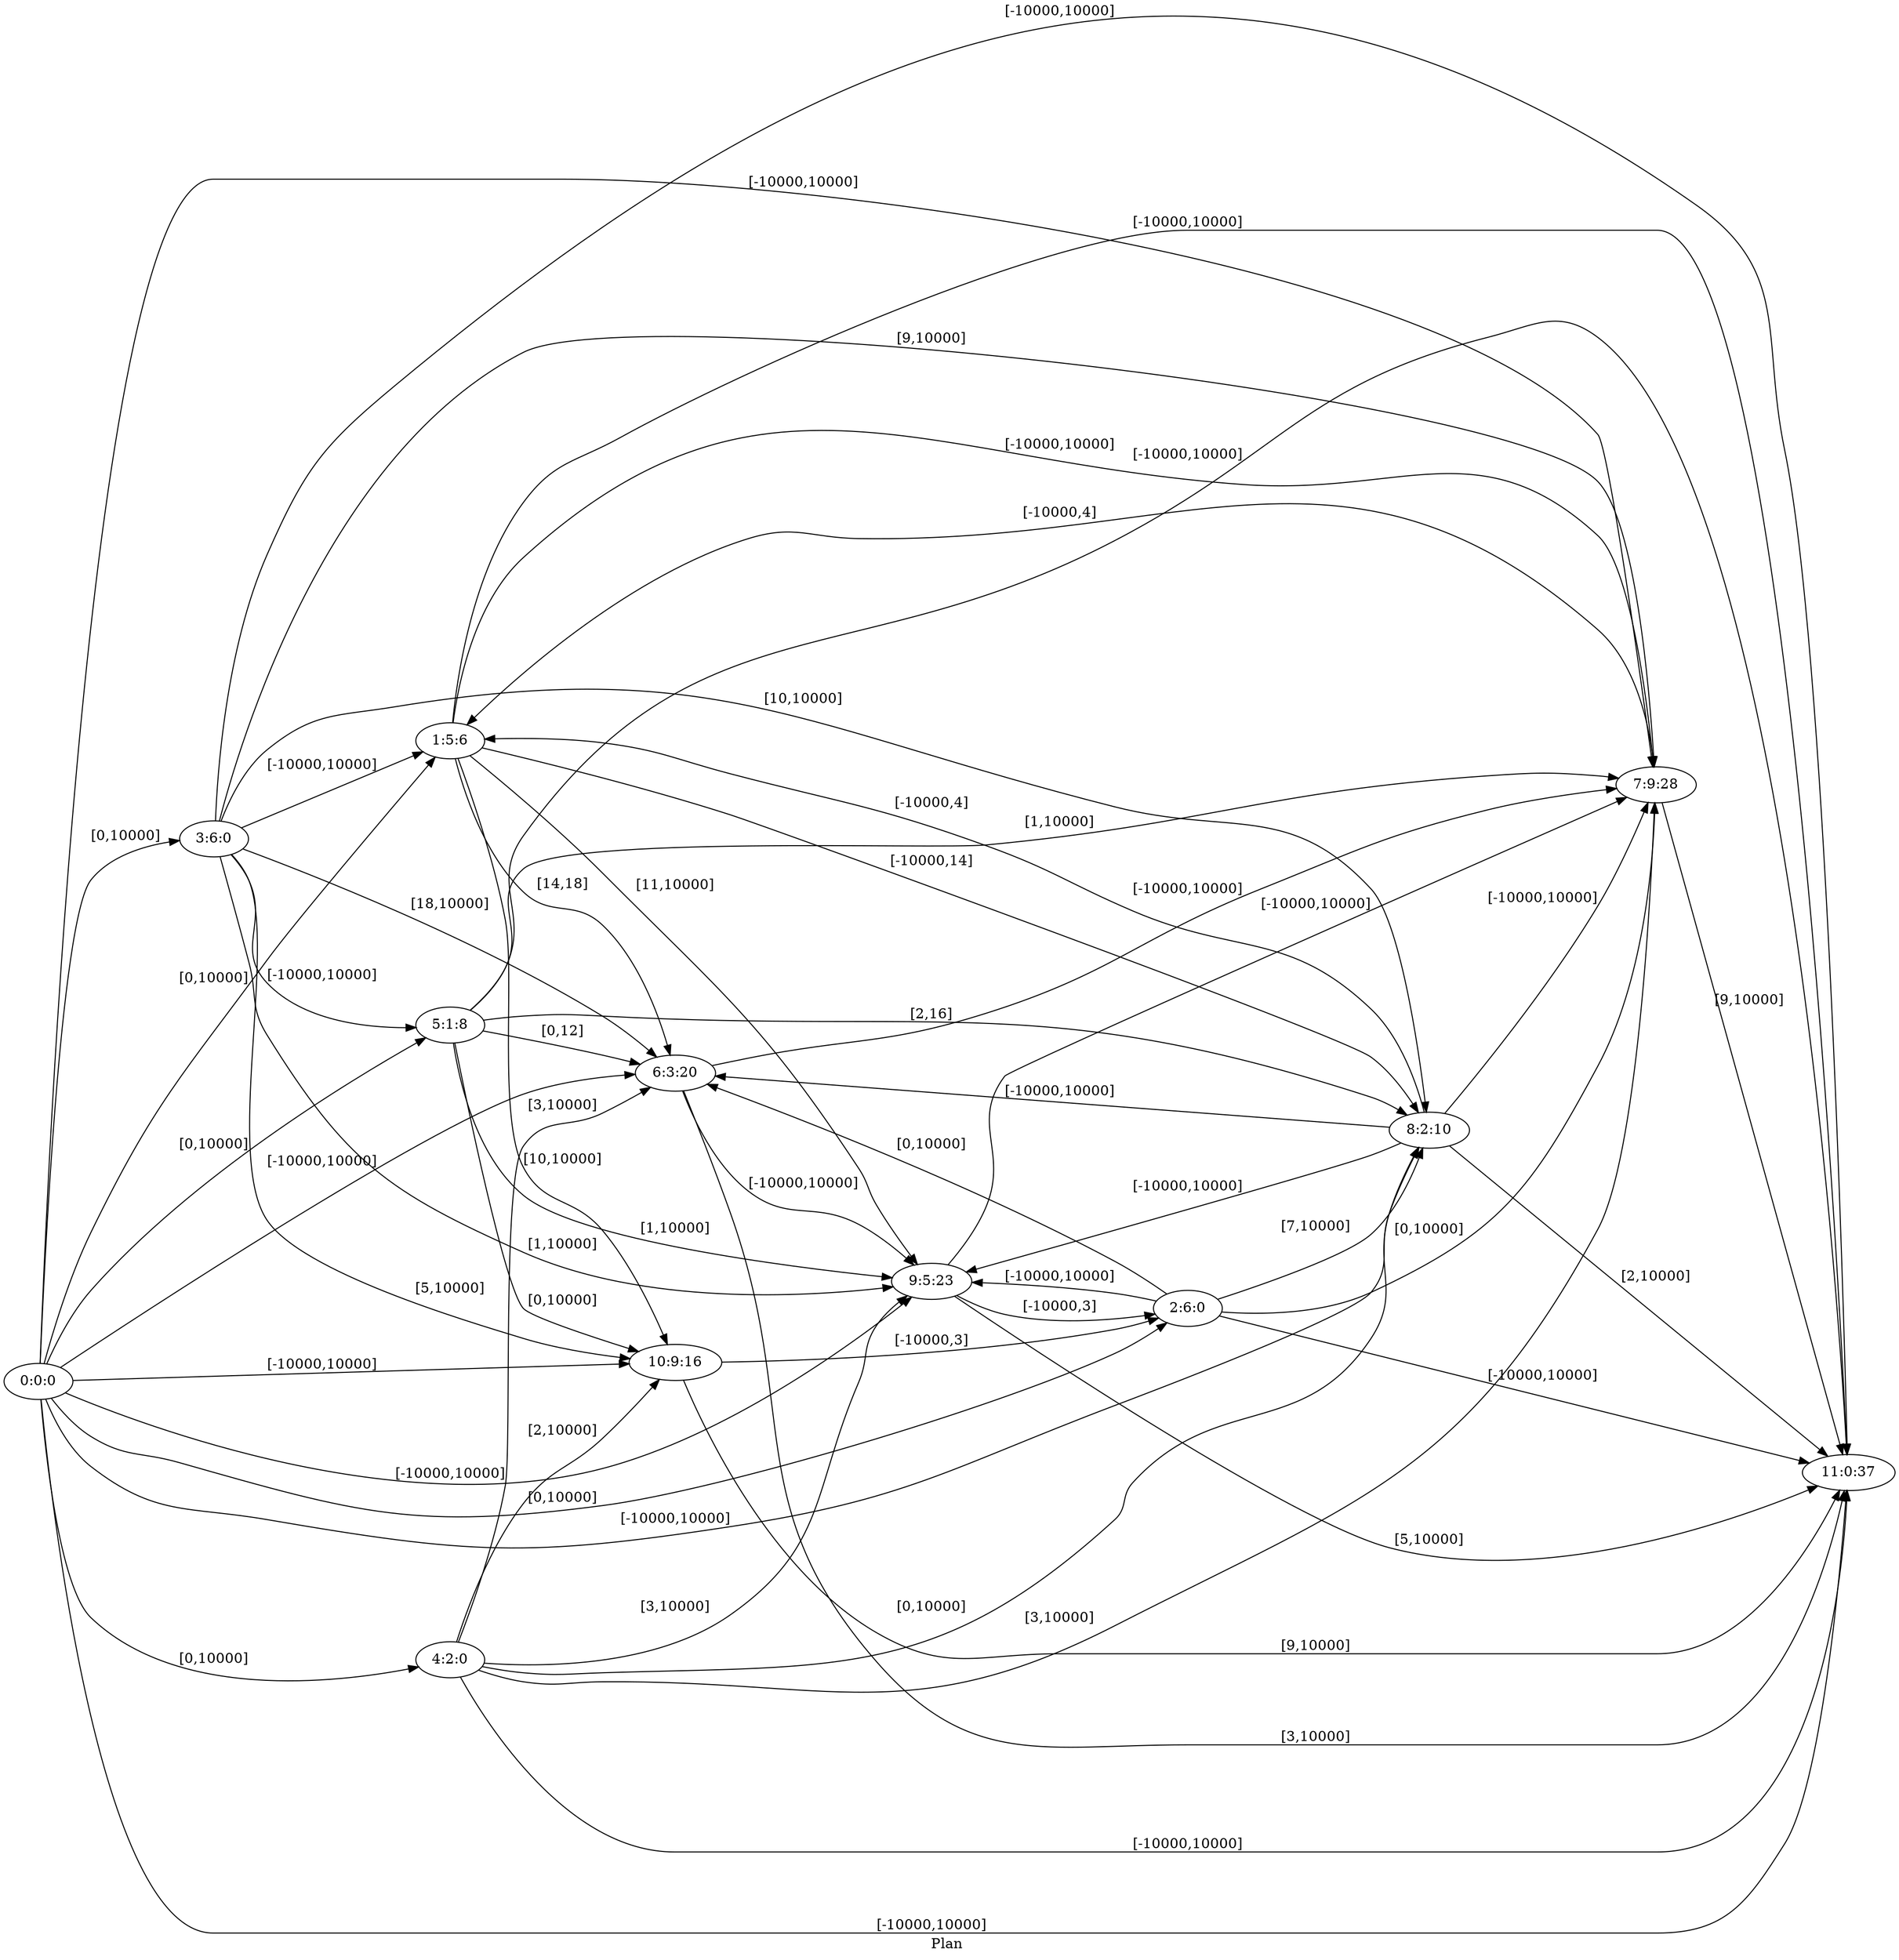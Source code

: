 digraph G {
 rankdir = LR;
 nodesep = .45; 
 size = 30;
label="Plan ";
 fldt = 0.829373;
"0:0:0"->"1:5:6"[ label = "[0,10000]"];
"0:0:0"->"2:6:0"[ label = "[0,10000]"];
"0:0:0"->"3:6:0"[ label = "[0,10000]"];
"0:0:0"->"4:2:0"[ label = "[0,10000]"];
"0:0:0"->"5:1:8"[ label = "[0,10000]"];
"0:0:0"->"6:3:20"[ label = "[-10000,10000]"];
"0:0:0"->"7:9:28"[ label = "[-10000,10000]"];
"0:0:0"->"8:2:10"[ label = "[-10000,10000]"];
"0:0:0"->"9:5:23"[ label = "[-10000,10000]"];
"0:0:0"->"10:9:16"[ label = "[-10000,10000]"];
"0:0:0"->"11:0:37"[ label = "[-10000,10000]"];
"1:5:6"->"6:3:20"[ label = "[14,18]"];
"1:5:6"->"7:9:28"[ label = "[-10000,10000]"];
"1:5:6"->"8:2:10"[ label = "[-10000,14]"];
"1:5:6"->"9:5:23"[ label = "[11,10000]"];
"1:5:6"->"10:9:16"[ label = "[10,10000]"];
"1:5:6"->"11:0:37"[ label = "[-10000,10000]"];
"2:6:0"->"6:3:20"[ label = "[0,10000]"];
"2:6:0"->"7:9:28"[ label = "[0,10000]"];
"2:6:0"->"8:2:10"[ label = "[7,10000]"];
"2:6:0"->"9:5:23"[ label = "[-10000,10000]"];
"2:6:0"->"11:0:37"[ label = "[-10000,10000]"];
"3:6:0"->"1:5:6"[ label = "[-10000,10000]"];
"3:6:0"->"5:1:8"[ label = "[-10000,10000]"];
"3:6:0"->"6:3:20"[ label = "[18,10000]"];
"3:6:0"->"7:9:28"[ label = "[9,10000]"];
"3:6:0"->"8:2:10"[ label = "[10,10000]"];
"3:6:0"->"9:5:23"[ label = "[1,10000]"];
"3:6:0"->"10:9:16"[ label = "[5,10000]"];
"3:6:0"->"11:0:37"[ label = "[-10000,10000]"];
"4:2:0"->"6:3:20"[ label = "[3,10000]"];
"4:2:0"->"7:9:28"[ label = "[3,10000]"];
"4:2:0"->"8:2:10"[ label = "[0,10000]"];
"4:2:0"->"9:5:23"[ label = "[3,10000]"];
"4:2:0"->"10:9:16"[ label = "[2,10000]"];
"4:2:0"->"11:0:37"[ label = "[-10000,10000]"];
"5:1:8"->"6:3:20"[ label = "[0,12]"];
"5:1:8"->"7:9:28"[ label = "[1,10000]"];
"5:1:8"->"8:2:10"[ label = "[2,16]"];
"5:1:8"->"9:5:23"[ label = "[1,10000]"];
"5:1:8"->"10:9:16"[ label = "[0,10000]"];
"5:1:8"->"11:0:37"[ label = "[-10000,10000]"];
"6:3:20"->"7:9:28"[ label = "[-10000,10000]"];
"6:3:20"->"9:5:23"[ label = "[-10000,10000]"];
"6:3:20"->"11:0:37"[ label = "[3,10000]"];
"7:9:28"->"1:5:6"[ label = "[-10000,4]"];
"7:9:28"->"11:0:37"[ label = "[9,10000]"];
"8:2:10"->"1:5:6"[ label = "[-10000,4]"];
"8:2:10"->"6:3:20"[ label = "[-10000,10000]"];
"8:2:10"->"7:9:28"[ label = "[-10000,10000]"];
"8:2:10"->"9:5:23"[ label = "[-10000,10000]"];
"8:2:10"->"11:0:37"[ label = "[2,10000]"];
"9:5:23"->"2:6:0"[ label = "[-10000,3]"];
"9:5:23"->"7:9:28"[ label = "[-10000,10000]"];
"9:5:23"->"11:0:37"[ label = "[5,10000]"];
"10:9:16"->"2:6:0"[ label = "[-10000,3]"];
"10:9:16"->"11:0:37"[ label = "[9,10000]"];
}
